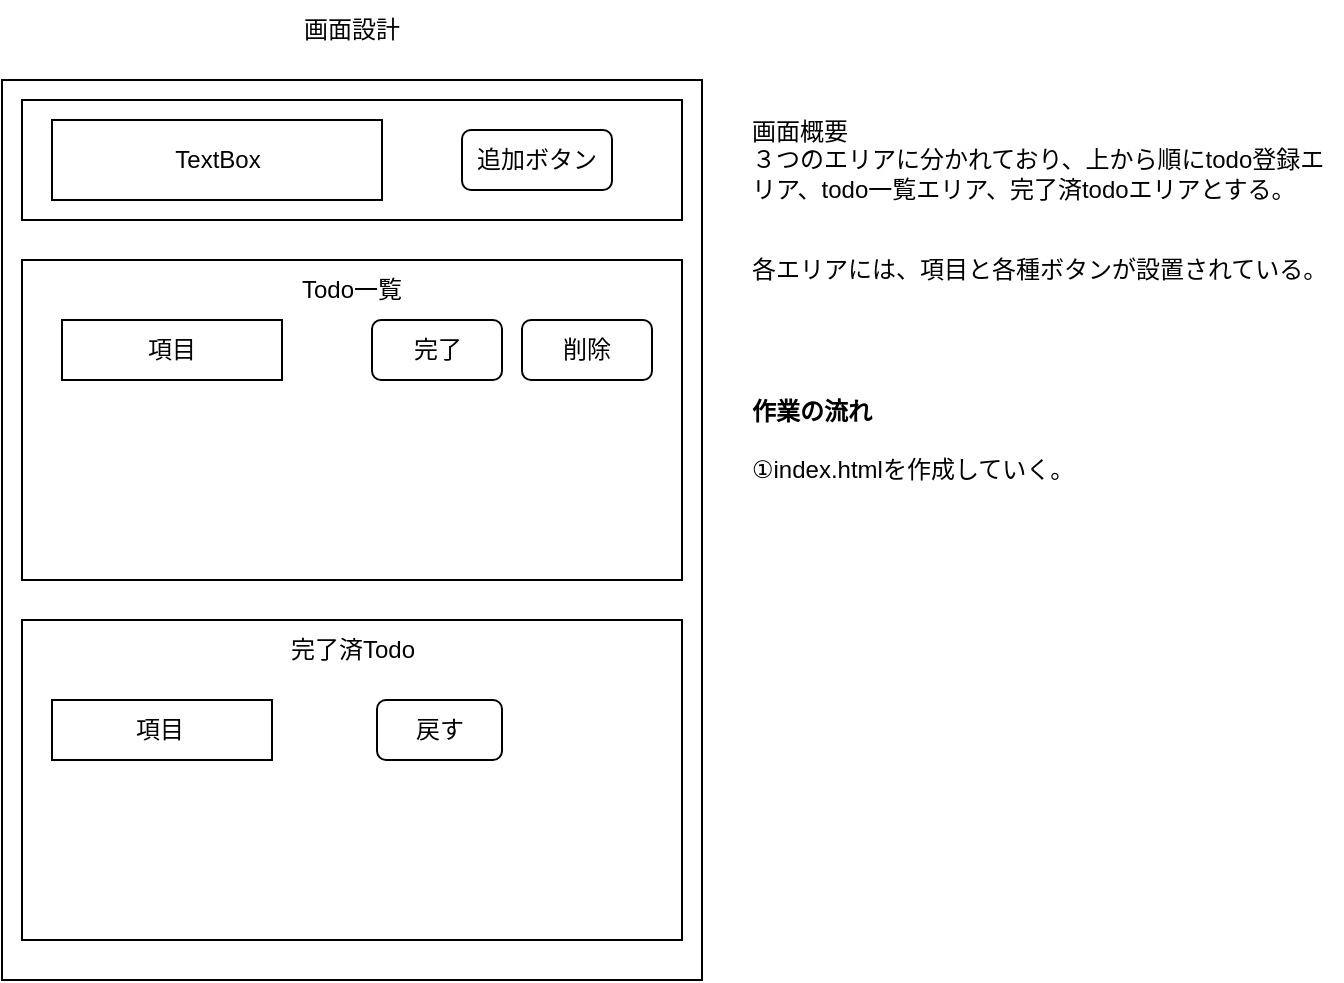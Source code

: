 <mxfile>
    <diagram id="I3fcsa-FJF0cUGwwKhgH" name="ページ1">
        <mxGraphModel dx="910" dy="440" grid="1" gridSize="10" guides="1" tooltips="1" connect="1" arrows="1" fold="1" page="1" pageScale="1" pageWidth="827" pageHeight="1169" math="0" shadow="0">
            <root>
                <mxCell id="0"/>
                <mxCell id="1" parent="0"/>
                <mxCell id="2" value="" style="rounded=0;whiteSpace=wrap;html=1;" vertex="1" parent="1">
                    <mxGeometry x="40" y="40" width="350" height="450" as="geometry"/>
                </mxCell>
                <mxCell id="3" value="画面設計" style="text;html=1;strokeColor=none;fillColor=none;align=center;verticalAlign=middle;whiteSpace=wrap;rounded=0;" vertex="1" parent="1">
                    <mxGeometry x="185" width="60" height="30" as="geometry"/>
                </mxCell>
                <mxCell id="4" value="" style="rounded=0;whiteSpace=wrap;html=1;" vertex="1" parent="1">
                    <mxGeometry x="50" y="130" width="330" height="160" as="geometry"/>
                </mxCell>
                <mxCell id="5" value="" style="rounded=0;whiteSpace=wrap;html=1;" vertex="1" parent="1">
                    <mxGeometry x="50" y="50" width="330" height="60" as="geometry"/>
                </mxCell>
                <mxCell id="6" value="" style="rounded=0;whiteSpace=wrap;html=1;" vertex="1" parent="1">
                    <mxGeometry x="50" y="310" width="330" height="160" as="geometry"/>
                </mxCell>
                <mxCell id="7" value="画面概要&lt;br&gt;３つのエリアに分かれており、上から順にtodo登録エリア、todo一覧エリア、完了済todoエリアとする。" style="text;html=1;strokeColor=none;fillColor=none;align=left;verticalAlign=middle;whiteSpace=wrap;rounded=0;" vertex="1" parent="1">
                    <mxGeometry x="413" y="30" width="290" height="100" as="geometry"/>
                </mxCell>
                <mxCell id="8" value="" style="rounded=0;whiteSpace=wrap;html=1;" vertex="1" parent="1">
                    <mxGeometry x="65" y="60" width="165" height="40" as="geometry"/>
                </mxCell>
                <mxCell id="9" value="" style="rounded=1;whiteSpace=wrap;html=1;" vertex="1" parent="1">
                    <mxGeometry x="270" y="65" width="75" height="30" as="geometry"/>
                </mxCell>
                <mxCell id="10" value="TextBox" style="text;html=1;strokeColor=none;fillColor=none;align=center;verticalAlign=middle;whiteSpace=wrap;rounded=0;" vertex="1" parent="1">
                    <mxGeometry x="117.5" y="65" width="60" height="30" as="geometry"/>
                </mxCell>
                <mxCell id="11" value="追加ボタン" style="text;html=1;strokeColor=none;fillColor=none;align=center;verticalAlign=middle;whiteSpace=wrap;rounded=0;" vertex="1" parent="1">
                    <mxGeometry x="271.25" y="65" width="72.5" height="30" as="geometry"/>
                </mxCell>
                <mxCell id="12" value="完了済Todo" style="text;html=1;strokeColor=none;fillColor=none;align=center;verticalAlign=middle;whiteSpace=wrap;rounded=0;" vertex="1" parent="1">
                    <mxGeometry x="167.5" y="310" width="95" height="30" as="geometry"/>
                </mxCell>
                <mxCell id="13" value="Todo一覧" style="text;html=1;strokeColor=none;fillColor=none;align=center;verticalAlign=middle;whiteSpace=wrap;rounded=0;" vertex="1" parent="1">
                    <mxGeometry x="185" y="130" width="60" height="30" as="geometry"/>
                </mxCell>
                <mxCell id="14" value="削除" style="text;html=1;strokeColor=none;fillColor=none;align=center;verticalAlign=middle;whiteSpace=wrap;rounded=0;" vertex="1" parent="1">
                    <mxGeometry x="296.25" y="160" width="72.5" height="30" as="geometry"/>
                </mxCell>
                <mxCell id="15" value="追加ボタン" style="text;html=1;strokeColor=none;fillColor=none;align=center;verticalAlign=middle;whiteSpace=wrap;rounded=0;" vertex="1" parent="1">
                    <mxGeometry x="88.75" y="160" width="72.5" height="30" as="geometry"/>
                </mxCell>
                <mxCell id="17" value="項目" style="rounded=0;whiteSpace=wrap;html=1;" vertex="1" parent="1">
                    <mxGeometry x="70" y="160" width="110" height="30" as="geometry"/>
                </mxCell>
                <mxCell id="18" value="" style="rounded=1;whiteSpace=wrap;html=1;" vertex="1" parent="1">
                    <mxGeometry x="225" y="160" width="65" height="30" as="geometry"/>
                </mxCell>
                <mxCell id="19" value="削除" style="rounded=1;whiteSpace=wrap;html=1;" vertex="1" parent="1">
                    <mxGeometry x="300" y="160" width="65" height="30" as="geometry"/>
                </mxCell>
                <mxCell id="20" value="完了" style="text;html=1;strokeColor=none;fillColor=none;align=center;verticalAlign=middle;whiteSpace=wrap;rounded=0;" vertex="1" parent="1">
                    <mxGeometry x="227.5" y="160" width="60" height="30" as="geometry"/>
                </mxCell>
                <mxCell id="21" value="" style="rounded=0;whiteSpace=wrap;html=1;" vertex="1" parent="1">
                    <mxGeometry x="65" y="350" width="110" height="30" as="geometry"/>
                </mxCell>
                <mxCell id="22" value="項目" style="text;html=1;strokeColor=none;fillColor=none;align=center;verticalAlign=middle;whiteSpace=wrap;rounded=0;" vertex="1" parent="1">
                    <mxGeometry x="88.75" y="350" width="60" height="30" as="geometry"/>
                </mxCell>
                <mxCell id="23" value="" style="rounded=1;whiteSpace=wrap;html=1;" vertex="1" parent="1">
                    <mxGeometry x="227.5" y="350" width="62.5" height="30" as="geometry"/>
                </mxCell>
                <mxCell id="24" value="戻す" style="text;html=1;strokeColor=none;fillColor=none;align=center;verticalAlign=middle;whiteSpace=wrap;rounded=0;" vertex="1" parent="1">
                    <mxGeometry x="228.75" y="350" width="60" height="30" as="geometry"/>
                </mxCell>
                <mxCell id="25" value="各エリアには、項目と各種ボタンが設置されている。" style="text;html=1;strokeColor=none;fillColor=none;align=left;verticalAlign=middle;whiteSpace=wrap;rounded=0;" vertex="1" parent="1">
                    <mxGeometry x="413" y="120" width="297" height="30" as="geometry"/>
                </mxCell>
                <mxCell id="26" value="&lt;b&gt;作業の流れ&lt;/b&gt;&lt;br&gt;&lt;br&gt;①index.htmlを作成していく。" style="text;html=1;strokeColor=none;fillColor=none;align=left;verticalAlign=middle;whiteSpace=wrap;rounded=0;" vertex="1" parent="1">
                    <mxGeometry x="413" y="160" width="287" height="120" as="geometry"/>
                </mxCell>
            </root>
        </mxGraphModel>
    </diagram>
</mxfile>